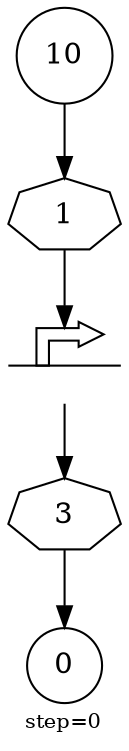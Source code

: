 digraph {
  graph  [labelloc=bottom,labeljust=left,fontsize="10",label="step=0"];
  "6" [shape=circle,peripheries="1",label=<10>,labelfontcolor=Black,color=black];
  "7" [shape=promoter,peripheries="1",label="",labelfontcolor=black,color=black];
  "9" [shape=circle,peripheries="1",label=<0>,labelfontcolor=black,color=black];
  "8" [label=<1>,peripheries="1",color=black,shape=septagon];
  "6" -> "8" [color=black];
  "8" -> "7" [color=black];
  "10" [label=<3>,peripheries="1",color=black,shape=septagon];
  "7" -> "10" [color=black];
  "10" -> "9" [color=black];
}